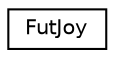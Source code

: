 digraph "Graphical Class Hierarchy"
{
  edge [fontname="Helvetica",fontsize="10",labelfontname="Helvetica",labelfontsize="10"];
  node [fontname="Helvetica",fontsize="10",shape=record];
  rankdir="LR";
  Node0 [label="FutJoy",height=0.2,width=0.4,color="black", fillcolor="white", style="filled",URL="$classFutJoy.html"];
}
